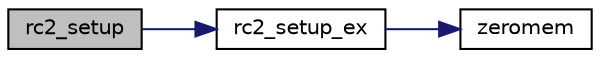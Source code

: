 digraph "rc2_setup"
{
 // LATEX_PDF_SIZE
  edge [fontname="Helvetica",fontsize="10",labelfontname="Helvetica",labelfontsize="10"];
  node [fontname="Helvetica",fontsize="10",shape=record];
  rankdir="LR";
  Node10 [label="rc2_setup",height=0.2,width=0.4,color="black", fillcolor="grey75", style="filled", fontcolor="black",tooltip="Initialize the RC2 block cipher."];
  Node10 -> Node11 [color="midnightblue",fontsize="10",style="solid",fontname="Helvetica"];
  Node11 [label="rc2_setup_ex",height=0.2,width=0.4,color="black", fillcolor="white", style="filled",URL="$rc2_8c.html#a972f755861aeda91edb3d961881db3ea",tooltip="Initialize the RC2 block cipher."];
  Node11 -> Node12 [color="midnightblue",fontsize="10",style="solid",fontname="Helvetica"];
  Node12 [label="zeromem",height=0.2,width=0.4,color="black", fillcolor="white", style="filled",URL="$tomcrypt__misc_8h.html#a63b6e188713790263bfd3612fe8b398f",tooltip="Zero a block of memory."];
}
